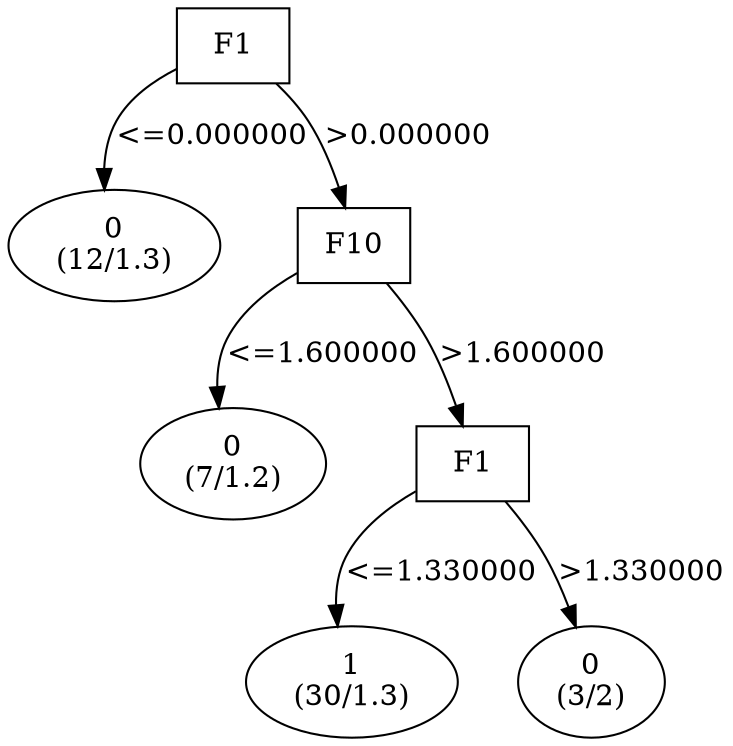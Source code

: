 digraph YaDT {
n0 [ shape=box, label="F1\n"]
n0 -> n1 [label="<=0.000000"]
n1 [ shape=ellipse, label="0\n(12/1.3)"]
n0 -> n2 [label=">0.000000"]
n2 [ shape=box, label="F10\n"]
n2 -> n3 [label="<=1.600000"]
n3 [ shape=ellipse, label="0\n(7/1.2)"]
n2 -> n4 [label=">1.600000"]
n4 [ shape=box, label="F1\n"]
n4 -> n5 [label="<=1.330000"]
n5 [ shape=ellipse, label="1\n(30/1.3)"]
n4 -> n6 [label=">1.330000"]
n6 [ shape=ellipse, label="0\n(3/2)"]
}
